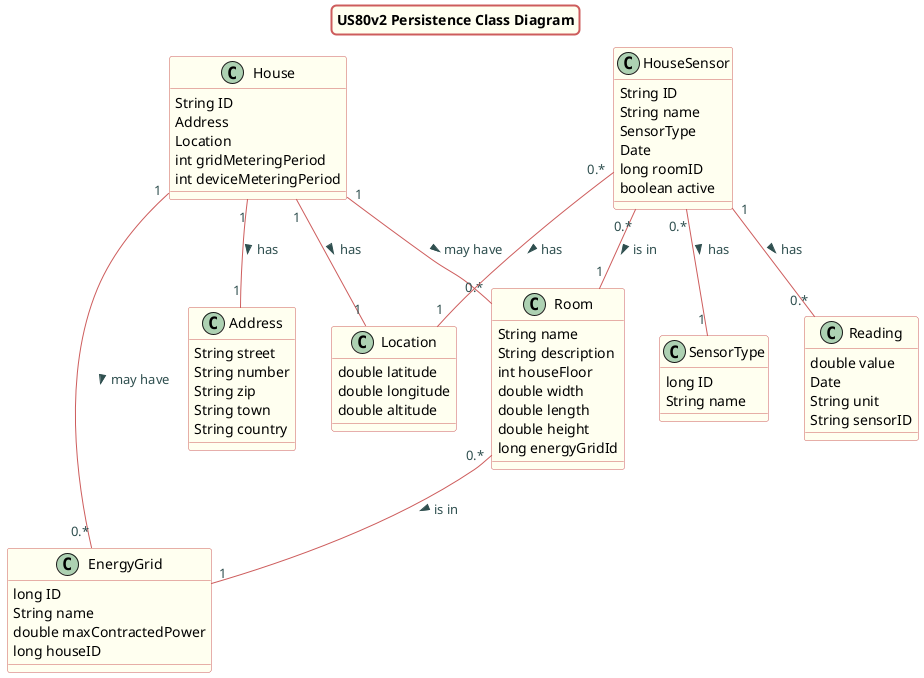 @startuml
title US80v2 Persistence Class Diagram

skinparam titleBorderRoundCorner 10
skinparam titleBorderThickness 2
skinparam titleBorderColor indianred
skinparam titleBackgroundColor ivory
skinparam FontName verdana

skinparam class {
 	BorderColor indianred
 	BackgroundColor indianred
 	BackgroundColor ivory
    roundcorner 10
    ArrowFontName Verdana
    ArrowColor indianred
    ArrowFontColor darkslategrey
 }



House"1" -- "1"Location : has >
House"1" -- "1"Address : has >
House"1" -- "0.*"Room : may have >
House"1" -- "0.*"EnergyGrid : may have >
Room"0.*" -- "1" EnergyGrid : is in >

HouseSensor"0.*" -- "1"Room : is in >
HouseSensor"0.*" -- "1"Location : has >
HouseSensor"0.*" -- "1"SensorType : has >
HouseSensor"1" -- "0.*"Reading : has >




class Location{
double latitude
double longitude
double altitude
}

class SensorType {
long ID
String name
}

class HouseSensor {
String ID
String name
SensorType
Date
long roomID
boolean active
}

class Reading {
double value
Date
String unit
String sensorID
}

class House {
String ID
Address
Location
int gridMeteringPeriod
int deviceMeteringPeriod
}

class Address {
String street
String number
String zip
String town
String country
}

class Room {
String name
String description
int houseFloor
double width
double length
double height
long energyGridId
}

class EnergyGrid {
long ID
String name
double maxContractedPower
long houseID
}






@enduml
